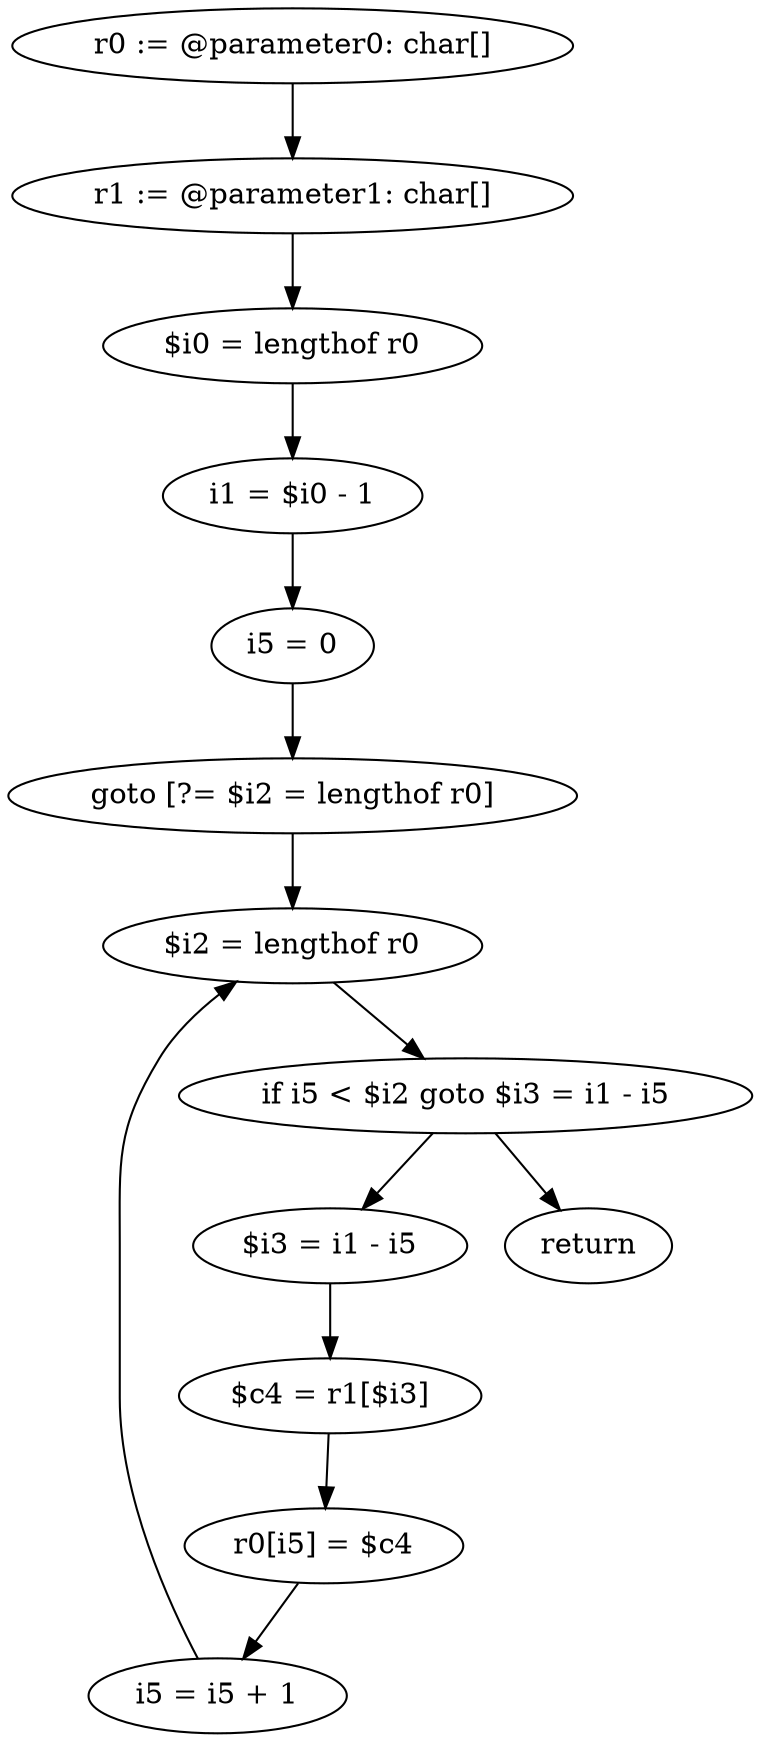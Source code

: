 digraph "unitGraph" {
    "r0 := @parameter0: char[]"
    "r1 := @parameter1: char[]"
    "$i0 = lengthof r0"
    "i1 = $i0 - 1"
    "i5 = 0"
    "goto [?= $i2 = lengthof r0]"
    "$i3 = i1 - i5"
    "$c4 = r1[$i3]"
    "r0[i5] = $c4"
    "i5 = i5 + 1"
    "$i2 = lengthof r0"
    "if i5 < $i2 goto $i3 = i1 - i5"
    "return"
    "r0 := @parameter0: char[]"->"r1 := @parameter1: char[]";
    "r1 := @parameter1: char[]"->"$i0 = lengthof r0";
    "$i0 = lengthof r0"->"i1 = $i0 - 1";
    "i1 = $i0 - 1"->"i5 = 0";
    "i5 = 0"->"goto [?= $i2 = lengthof r0]";
    "goto [?= $i2 = lengthof r0]"->"$i2 = lengthof r0";
    "$i3 = i1 - i5"->"$c4 = r1[$i3]";
    "$c4 = r1[$i3]"->"r0[i5] = $c4";
    "r0[i5] = $c4"->"i5 = i5 + 1";
    "i5 = i5 + 1"->"$i2 = lengthof r0";
    "$i2 = lengthof r0"->"if i5 < $i2 goto $i3 = i1 - i5";
    "if i5 < $i2 goto $i3 = i1 - i5"->"return";
    "if i5 < $i2 goto $i3 = i1 - i5"->"$i3 = i1 - i5";
}
